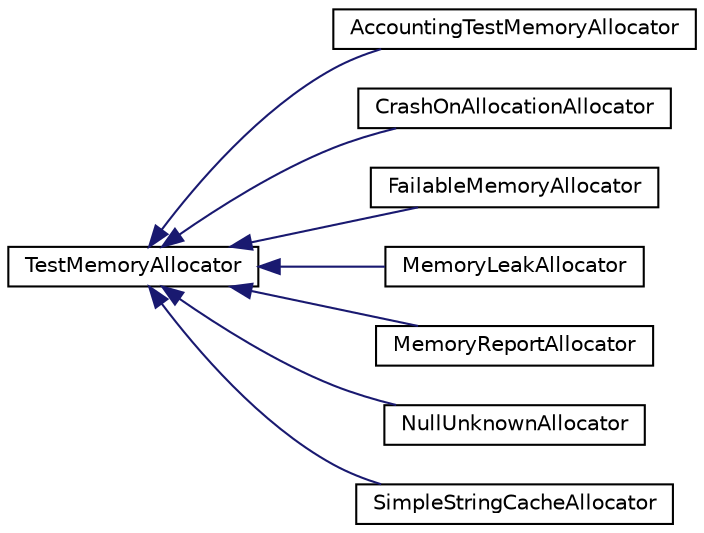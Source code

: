 digraph "Graphical Class Hierarchy"
{
 // LATEX_PDF_SIZE
  edge [fontname="Helvetica",fontsize="10",labelfontname="Helvetica",labelfontsize="10"];
  node [fontname="Helvetica",fontsize="10",shape=record];
  rankdir="LR";
  Node0 [label="TestMemoryAllocator",height=0.2,width=0.4,color="black", fillcolor="white", style="filled",URL="$classTestMemoryAllocator.html",tooltip=" "];
  Node0 -> Node1 [dir="back",color="midnightblue",fontsize="10",style="solid",fontname="Helvetica"];
  Node1 [label="AccountingTestMemoryAllocator",height=0.2,width=0.4,color="black", fillcolor="white", style="filled",URL="$classAccountingTestMemoryAllocator.html",tooltip=" "];
  Node0 -> Node2 [dir="back",color="midnightblue",fontsize="10",style="solid",fontname="Helvetica"];
  Node2 [label="CrashOnAllocationAllocator",height=0.2,width=0.4,color="black", fillcolor="white", style="filled",URL="$classCrashOnAllocationAllocator.html",tooltip=" "];
  Node0 -> Node3 [dir="back",color="midnightblue",fontsize="10",style="solid",fontname="Helvetica"];
  Node3 [label="FailableMemoryAllocator",height=0.2,width=0.4,color="black", fillcolor="white", style="filled",URL="$classFailableMemoryAllocator.html",tooltip=" "];
  Node0 -> Node4 [dir="back",color="midnightblue",fontsize="10",style="solid",fontname="Helvetica"];
  Node4 [label="MemoryLeakAllocator",height=0.2,width=0.4,color="black", fillcolor="white", style="filled",URL="$classMemoryLeakAllocator.html",tooltip=" "];
  Node0 -> Node5 [dir="back",color="midnightblue",fontsize="10",style="solid",fontname="Helvetica"];
  Node5 [label="MemoryReportAllocator",height=0.2,width=0.4,color="black", fillcolor="white", style="filled",URL="$classMemoryReportAllocator.html",tooltip=" "];
  Node0 -> Node6 [dir="back",color="midnightblue",fontsize="10",style="solid",fontname="Helvetica"];
  Node6 [label="NullUnknownAllocator",height=0.2,width=0.4,color="black", fillcolor="white", style="filled",URL="$classNullUnknownAllocator.html",tooltip=" "];
  Node0 -> Node7 [dir="back",color="midnightblue",fontsize="10",style="solid",fontname="Helvetica"];
  Node7 [label="SimpleStringCacheAllocator",height=0.2,width=0.4,color="black", fillcolor="white", style="filled",URL="$classSimpleStringCacheAllocator.html",tooltip=" "];
}

